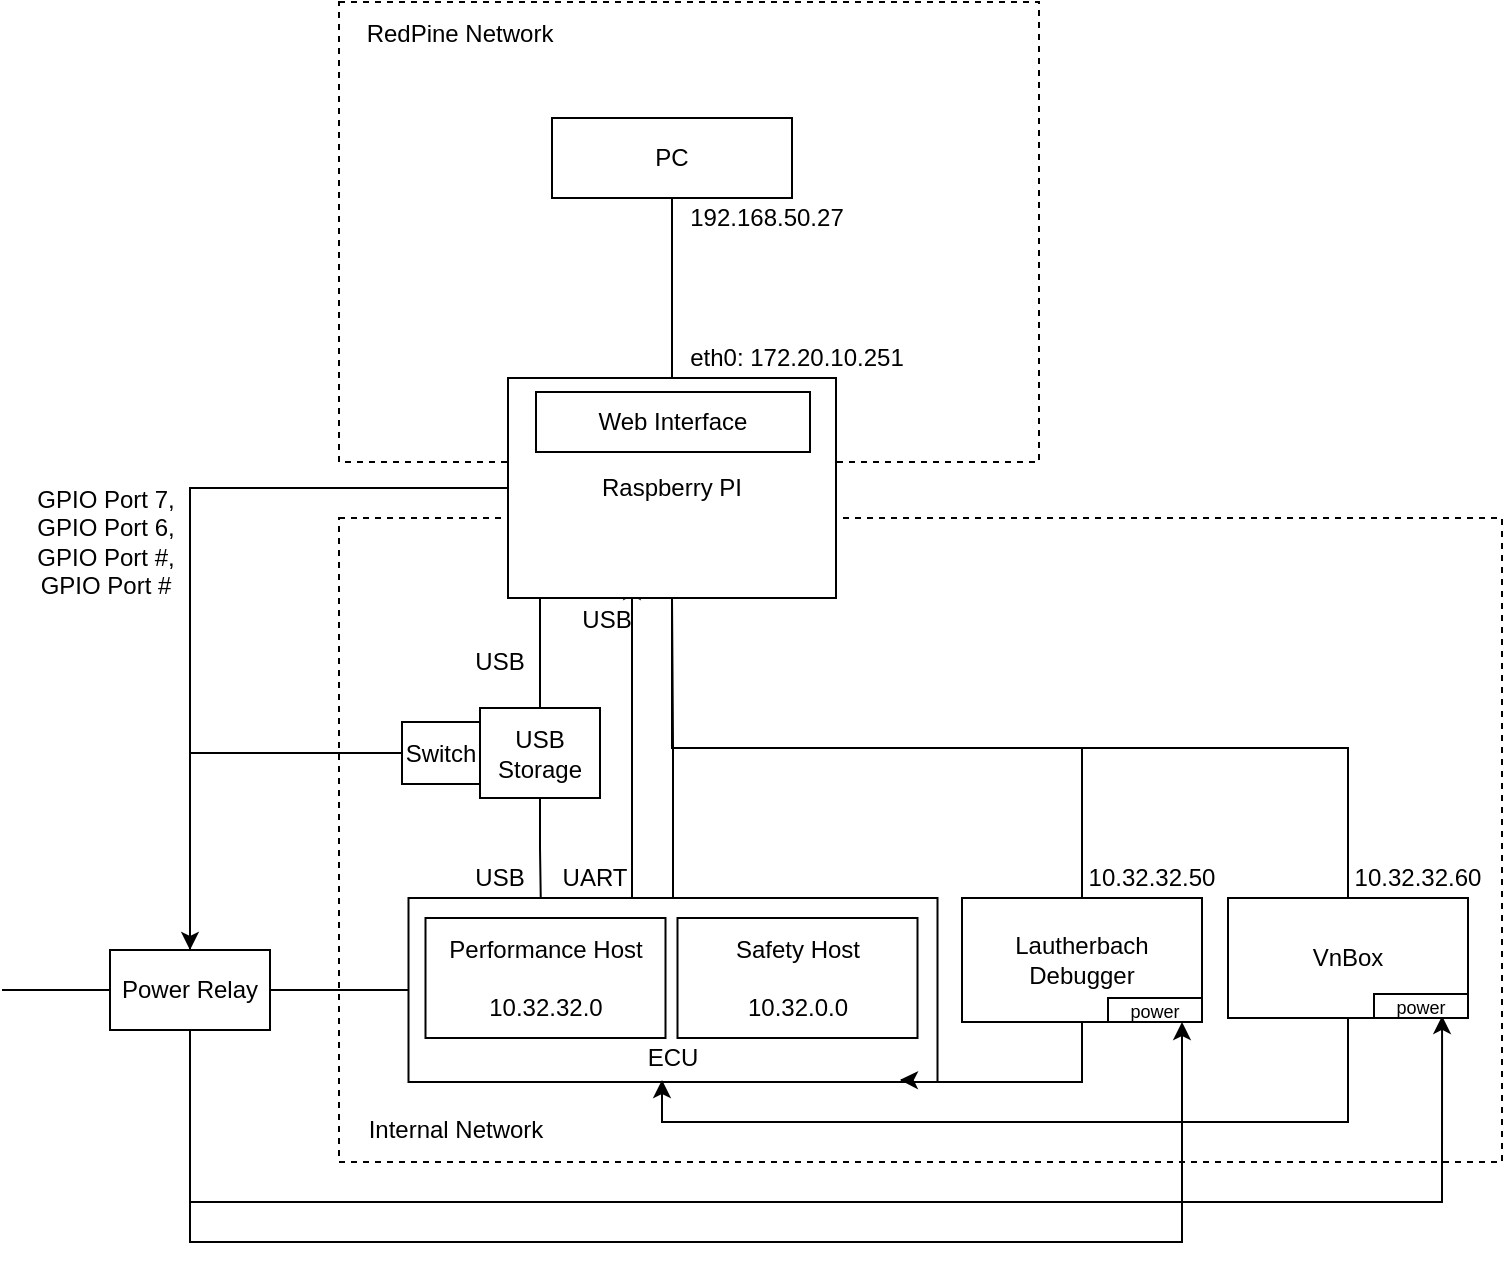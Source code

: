 <mxfile version="12.9.10" type="device"><diagram id="7z3N3OmHbQKK3oKHoQfy" name="Page-1"><mxGraphModel dx="1422" dy="794" grid="1" gridSize="10" guides="1" tooltips="1" connect="1" arrows="1" fold="1" page="1" pageScale="1" pageWidth="850" pageHeight="1100" math="0" shadow="0"><root><mxCell id="0"/><mxCell id="1" parent="0"/><mxCell id="xEMmRwoI-NqBqUnDeYgd-17" value="" style="rounded=0;whiteSpace=wrap;html=1;dashed=1;" parent="1" vertex="1"><mxGeometry x="218.5" y="408" width="581.5" height="322" as="geometry"/></mxCell><mxCell id="xEMmRwoI-NqBqUnDeYgd-19" style="edgeStyle=orthogonalEdgeStyle;rounded=0;orthogonalLoop=1;jettySize=auto;html=1;exitX=0.5;exitY=0;exitDx=0;exitDy=0;entryX=0.5;entryY=1;entryDx=0;entryDy=0;endArrow=none;endFill=0;" parent="1" source="xEMmRwoI-NqBqUnDeYgd-14" target="xEMmRwoI-NqBqUnDeYgd-1" edge="1"><mxGeometry relative="1" as="geometry"/></mxCell><mxCell id="LBhaOshW2IlX-SSX9gA7-17" style="edgeStyle=orthogonalEdgeStyle;rounded=0;orthogonalLoop=1;jettySize=auto;html=1;" parent="1" source="xEMmRwoI-NqBqUnDeYgd-14" edge="1"><mxGeometry relative="1" as="geometry"><mxPoint x="365" y="440" as="targetPoint"/><Array as="points"><mxPoint x="365" y="560"/><mxPoint x="365" y="560"/></Array></mxGeometry></mxCell><mxCell id="xEMmRwoI-NqBqUnDeYgd-14" value="" style="rounded=0;whiteSpace=wrap;html=1;" parent="1" vertex="1"><mxGeometry x="253.25" y="598" width="264.5" height="92" as="geometry"/></mxCell><mxCell id="xEMmRwoI-NqBqUnDeYgd-3" value="" style="rounded=0;whiteSpace=wrap;html=1;dashed=1;" parent="1" vertex="1"><mxGeometry x="218.5" y="150" width="350" height="230" as="geometry"/></mxCell><mxCell id="xEMmRwoI-NqBqUnDeYgd-25" style="edgeStyle=orthogonalEdgeStyle;rounded=0;orthogonalLoop=1;jettySize=auto;html=1;exitX=0;exitY=0.5;exitDx=0;exitDy=0;entryX=0.5;entryY=0;entryDx=0;entryDy=0;endArrow=none;endFill=0;" parent="1" source="xEMmRwoI-NqBqUnDeYgd-1" target="xEMmRwoI-NqBqUnDeYgd-21" edge="1"><mxGeometry relative="1" as="geometry"/></mxCell><mxCell id="xEMmRwoI-NqBqUnDeYgd-51" style="edgeStyle=orthogonalEdgeStyle;rounded=0;orthogonalLoop=1;jettySize=auto;html=1;exitX=0.25;exitY=1;exitDx=0;exitDy=0;entryX=0.5;entryY=0;entryDx=0;entryDy=0;endArrow=none;endFill=0;" parent="1" source="xEMmRwoI-NqBqUnDeYgd-1" target="xEMmRwoI-NqBqUnDeYgd-38" edge="1"><mxGeometry relative="1" as="geometry"><Array as="points"><mxPoint x="319" y="448"/></Array></mxGeometry></mxCell><mxCell id="xEMmRwoI-NqBqUnDeYgd-1" value="Raspberry PI" style="rounded=0;whiteSpace=wrap;html=1;" parent="1" vertex="1"><mxGeometry x="303" y="338" width="164" height="110" as="geometry"/></mxCell><mxCell id="xEMmRwoI-NqBqUnDeYgd-7" style="edgeStyle=orthogonalEdgeStyle;rounded=0;orthogonalLoop=1;jettySize=auto;html=1;exitX=0.5;exitY=1;exitDx=0;exitDy=0;entryX=0.5;entryY=0;entryDx=0;entryDy=0;endArrow=none;endFill=0;" parent="1" source="xEMmRwoI-NqBqUnDeYgd-2" target="xEMmRwoI-NqBqUnDeYgd-1" edge="1"><mxGeometry relative="1" as="geometry"/></mxCell><mxCell id="xEMmRwoI-NqBqUnDeYgd-2" value="PC" style="rounded=0;whiteSpace=wrap;html=1;" parent="1" vertex="1"><mxGeometry x="325" y="208" width="120" height="40" as="geometry"/></mxCell><mxCell id="xEMmRwoI-NqBqUnDeYgd-5" value="RedPine Network" style="text;html=1;strokeColor=none;fillColor=none;align=center;verticalAlign=middle;whiteSpace=wrap;rounded=0;dashed=1;" parent="1" vertex="1"><mxGeometry x="224" y="156" width="110" height="20" as="geometry"/></mxCell><mxCell id="xEMmRwoI-NqBqUnDeYgd-8" value="Web Interface" style="rounded=0;whiteSpace=wrap;html=1;" parent="1" vertex="1"><mxGeometry x="317" y="345" width="137" height="30" as="geometry"/></mxCell><mxCell id="xEMmRwoI-NqBqUnDeYgd-9" value="eth0: 172.20.10.251" style="text;html=1;strokeColor=none;fillColor=none;align=center;verticalAlign=middle;whiteSpace=wrap;rounded=0;" parent="1" vertex="1"><mxGeometry x="385" y="318" width="125" height="20" as="geometry"/></mxCell><mxCell id="xEMmRwoI-NqBqUnDeYgd-10" value="USB" style="text;html=1;strokeColor=none;fillColor=none;align=center;verticalAlign=middle;whiteSpace=wrap;rounded=0;" parent="1" vertex="1"><mxGeometry x="340" y="448" width="25" height="21" as="geometry"/></mxCell><mxCell id="xEMmRwoI-NqBqUnDeYgd-13" value="192.168.50.27" style="text;html=1;strokeColor=none;fillColor=none;align=center;verticalAlign=middle;whiteSpace=wrap;rounded=0;" parent="1" vertex="1"><mxGeometry x="385" y="248" width="95" height="20" as="geometry"/></mxCell><mxCell id="xEMmRwoI-NqBqUnDeYgd-15" value="Performance Host&lt;br&gt;&lt;br&gt;10.32.32.0" style="rounded=0;whiteSpace=wrap;html=1;" parent="1" vertex="1"><mxGeometry x="261.75" y="608" width="120" height="60" as="geometry"/></mxCell><mxCell id="xEMmRwoI-NqBqUnDeYgd-16" value="Safety Host&lt;br&gt;&lt;br&gt;10.32.0.0" style="rounded=0;whiteSpace=wrap;html=1;" parent="1" vertex="1"><mxGeometry x="387.75" y="608" width="120" height="60" as="geometry"/></mxCell><mxCell id="xEMmRwoI-NqBqUnDeYgd-18" value="Internal Network" style="text;html=1;strokeColor=none;fillColor=none;align=center;verticalAlign=middle;whiteSpace=wrap;rounded=0;" parent="1" vertex="1"><mxGeometry x="224" y="704" width="106" height="20" as="geometry"/></mxCell><mxCell id="xEMmRwoI-NqBqUnDeYgd-23" style="edgeStyle=orthogonalEdgeStyle;rounded=0;orthogonalLoop=1;jettySize=auto;html=1;exitX=0;exitY=0.5;exitDx=0;exitDy=0;endArrow=none;endFill=0;" parent="1" source="xEMmRwoI-NqBqUnDeYgd-21" edge="1"><mxGeometry relative="1" as="geometry"><mxPoint x="50" y="644" as="targetPoint"/></mxGeometry></mxCell><mxCell id="xEMmRwoI-NqBqUnDeYgd-24" style="edgeStyle=orthogonalEdgeStyle;rounded=0;orthogonalLoop=1;jettySize=auto;html=1;exitX=1;exitY=0.5;exitDx=0;exitDy=0;entryX=0;entryY=0.5;entryDx=0;entryDy=0;endArrow=none;endFill=0;" parent="1" source="xEMmRwoI-NqBqUnDeYgd-21" target="xEMmRwoI-NqBqUnDeYgd-14" edge="1"><mxGeometry relative="1" as="geometry"/></mxCell><mxCell id="LBhaOshW2IlX-SSX9gA7-21" style="edgeStyle=orthogonalEdgeStyle;rounded=0;orthogonalLoop=1;jettySize=auto;html=1;entryX=0.892;entryY=0.983;entryDx=0;entryDy=0;entryPerimeter=0;" parent="1" source="xEMmRwoI-NqBqUnDeYgd-21" target="xEMmRwoI-NqBqUnDeYgd-30" edge="1"><mxGeometry relative="1" as="geometry"><mxPoint x="144" y="812" as="targetPoint"/><Array as="points"><mxPoint x="144" y="750"/><mxPoint x="770" y="750"/></Array></mxGeometry></mxCell><mxCell id="LBhaOshW2IlX-SSX9gA7-22" style="edgeStyle=orthogonalEdgeStyle;rounded=0;orthogonalLoop=1;jettySize=auto;html=1;" parent="1" source="xEMmRwoI-NqBqUnDeYgd-21" edge="1"><mxGeometry relative="1" as="geometry"><mxPoint x="640" y="660" as="targetPoint"/><Array as="points"><mxPoint x="144" y="770"/><mxPoint x="640" y="770"/></Array></mxGeometry></mxCell><mxCell id="xEMmRwoI-NqBqUnDeYgd-21" value="Power Relay" style="rounded=0;whiteSpace=wrap;html=1;" parent="1" vertex="1"><mxGeometry x="104" y="624" width="80" height="40" as="geometry"/></mxCell><mxCell id="xEMmRwoI-NqBqUnDeYgd-27" style="edgeStyle=orthogonalEdgeStyle;rounded=0;orthogonalLoop=1;jettySize=auto;html=1;exitX=0.5;exitY=0;exitDx=0;exitDy=0;entryX=0.5;entryY=1;entryDx=0;entryDy=0;endArrow=none;endFill=0;" parent="1" source="xEMmRwoI-NqBqUnDeYgd-26" target="xEMmRwoI-NqBqUnDeYgd-1" edge="1"><mxGeometry relative="1" as="geometry"/></mxCell><mxCell id="LBhaOshW2IlX-SSX9gA7-18" style="edgeStyle=orthogonalEdgeStyle;rounded=0;orthogonalLoop=1;jettySize=auto;html=1;entryX=0.929;entryY=0.989;entryDx=0;entryDy=0;entryPerimeter=0;" parent="1" source="xEMmRwoI-NqBqUnDeYgd-26" target="xEMmRwoI-NqBqUnDeYgd-14" edge="1"><mxGeometry relative="1" as="geometry"><mxPoint x="500" y="750" as="targetPoint"/><Array as="points"><mxPoint x="590" y="690"/><mxPoint x="500" y="690"/></Array></mxGeometry></mxCell><mxCell id="xEMmRwoI-NqBqUnDeYgd-26" value="Lautherbach&lt;br&gt;Debugger" style="rounded=0;whiteSpace=wrap;html=1;" parent="1" vertex="1"><mxGeometry x="530" y="598" width="120" height="62" as="geometry"/></mxCell><mxCell id="xEMmRwoI-NqBqUnDeYgd-28" value="10.32.32.50" style="text;html=1;strokeColor=none;fillColor=none;align=center;verticalAlign=middle;whiteSpace=wrap;rounded=0;" parent="1" vertex="1"><mxGeometry x="590" y="578" width="70" height="20" as="geometry"/></mxCell><mxCell id="xEMmRwoI-NqBqUnDeYgd-31" style="edgeStyle=orthogonalEdgeStyle;rounded=0;orthogonalLoop=1;jettySize=auto;html=1;exitX=0.5;exitY=0;exitDx=0;exitDy=0;entryX=0.5;entryY=1;entryDx=0;entryDy=0;endArrow=none;endFill=0;" parent="1" source="xEMmRwoI-NqBqUnDeYgd-30" target="xEMmRwoI-NqBqUnDeYgd-1" edge="1"><mxGeometry relative="1" as="geometry"/></mxCell><mxCell id="LBhaOshW2IlX-SSX9gA7-11" style="edgeStyle=orthogonalEdgeStyle;rounded=0;orthogonalLoop=1;jettySize=auto;html=1;" parent="1" source="xEMmRwoI-NqBqUnDeYgd-30" edge="1"><mxGeometry relative="1" as="geometry"><mxPoint x="380" y="689" as="targetPoint"/><Array as="points"><mxPoint x="723" y="710"/><mxPoint x="380" y="710"/><mxPoint x="380" y="689"/></Array></mxGeometry></mxCell><mxCell id="xEMmRwoI-NqBqUnDeYgd-30" value="VnBox" style="rounded=0;whiteSpace=wrap;html=1;" parent="1" vertex="1"><mxGeometry x="663" y="598" width="120" height="60" as="geometry"/></mxCell><mxCell id="xEMmRwoI-NqBqUnDeYgd-32" value="10.32.32.60" style="text;html=1;strokeColor=none;fillColor=none;align=center;verticalAlign=middle;whiteSpace=wrap;rounded=0;" parent="1" vertex="1"><mxGeometry x="723" y="578" width="70" height="20" as="geometry"/></mxCell><mxCell id="xEMmRwoI-NqBqUnDeYgd-35" value="GPIO Port 7,&lt;br&gt;GPIO Port 6, GPIO Port #,&lt;br&gt;GPIO Port #" style="text;html=1;strokeColor=none;fillColor=none;align=center;verticalAlign=middle;whiteSpace=wrap;rounded=0;" parent="1" vertex="1"><mxGeometry x="60" y="391" width="84" height="57" as="geometry"/></mxCell><mxCell id="xEMmRwoI-NqBqUnDeYgd-52" style="edgeStyle=orthogonalEdgeStyle;rounded=0;orthogonalLoop=1;jettySize=auto;html=1;exitX=0.5;exitY=1;exitDx=0;exitDy=0;entryX=0.25;entryY=0;entryDx=0;entryDy=0;endArrow=none;endFill=0;" parent="1" source="xEMmRwoI-NqBqUnDeYgd-38" target="xEMmRwoI-NqBqUnDeYgd-14" edge="1"><mxGeometry relative="1" as="geometry"/></mxCell><mxCell id="LBhaOshW2IlX-SSX9gA7-3" style="edgeStyle=orthogonalEdgeStyle;rounded=0;orthogonalLoop=1;jettySize=auto;html=1;" parent="1" source="LBhaOshW2IlX-SSX9gA7-4" target="xEMmRwoI-NqBqUnDeYgd-21" edge="1"><mxGeometry relative="1" as="geometry"/></mxCell><mxCell id="xEMmRwoI-NqBqUnDeYgd-38" value="USB Storage" style="rounded=0;whiteSpace=wrap;html=1;" parent="1" vertex="1"><mxGeometry x="289" y="503" width="60" height="45" as="geometry"/></mxCell><mxCell id="xEMmRwoI-NqBqUnDeYgd-44" value="&lt;br&gt;USB" style="text;html=1;strokeColor=none;fillColor=none;align=center;verticalAlign=middle;whiteSpace=wrap;rounded=0;" parent="1" vertex="1"><mxGeometry x="262" y="458" width="74" height="28" as="geometry"/></mxCell><mxCell id="xEMmRwoI-NqBqUnDeYgd-48" value="USB" style="text;html=1;strokeColor=none;fillColor=none;align=center;verticalAlign=middle;whiteSpace=wrap;rounded=0;" parent="1" vertex="1"><mxGeometry x="279" y="578" width="40" height="20" as="geometry"/></mxCell><mxCell id="LBhaOshW2IlX-SSX9gA7-4" value="Switch" style="rounded=0;whiteSpace=wrap;html=1;" parent="1" vertex="1"><mxGeometry x="250" y="510" width="39" height="31" as="geometry"/></mxCell><mxCell id="LBhaOshW2IlX-SSX9gA7-6" value="ECU" style="text;html=1;align=center;verticalAlign=middle;resizable=0;points=[];autosize=1;" parent="1" vertex="1"><mxGeometry x="365" y="668" width="40" height="20" as="geometry"/></mxCell><mxCell id="LBhaOshW2IlX-SSX9gA7-20" value="UART" style="text;html=1;strokeColor=none;fillColor=none;align=center;verticalAlign=middle;whiteSpace=wrap;rounded=0;" parent="1" vertex="1"><mxGeometry x="334" y="577" width="25" height="21" as="geometry"/></mxCell><mxCell id="LBhaOshW2IlX-SSX9gA7-27" value="&lt;font style=&quot;font-size: 9px&quot;&gt;power&lt;/font&gt;" style="rounded=0;whiteSpace=wrap;html=1;strokeColor=#000000;" parent="1" vertex="1"><mxGeometry x="603" y="648" width="47" height="12" as="geometry"/></mxCell><mxCell id="LBhaOshW2IlX-SSX9gA7-29" value="&lt;font style=&quot;font-size: 9px&quot;&gt;power&lt;/font&gt;" style="rounded=0;whiteSpace=wrap;html=1;strokeColor=#000000;" parent="1" vertex="1"><mxGeometry x="736" y="646" width="47" height="12" as="geometry"/></mxCell></root></mxGraphModel></diagram></mxfile>